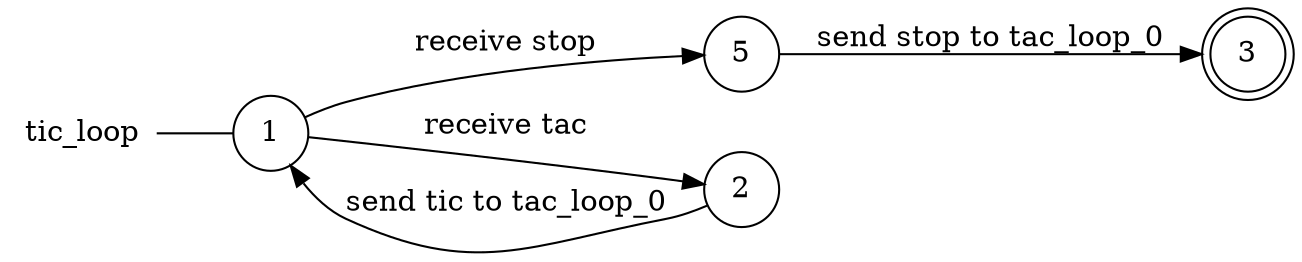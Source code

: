 digraph tic_loop {
	rankdir="LR";
	n_0 [label="tic_loop", shape="plaintext"];
	n_1 [id="5", shape=circle, label="5"];
	n_2 [id="1", shape=circle, label="1"];
	n_0 -> n_2 [arrowhead=none];
	n_3 [id="2", shape=circle, label="2"];
	n_4 [id="3", shape=doublecircle, label="3"];

	n_2 -> n_1 [id="[$e|2]", label="receive stop"];
	n_2 -> n_3 [id="[$e|0]", label="receive tac"];
	n_3 -> n_2 [id="[$e|6]", label="send tic to tac_loop_0"];
	n_1 -> n_4 [id="[$e|3]", label="send stop to tac_loop_0"];
}
